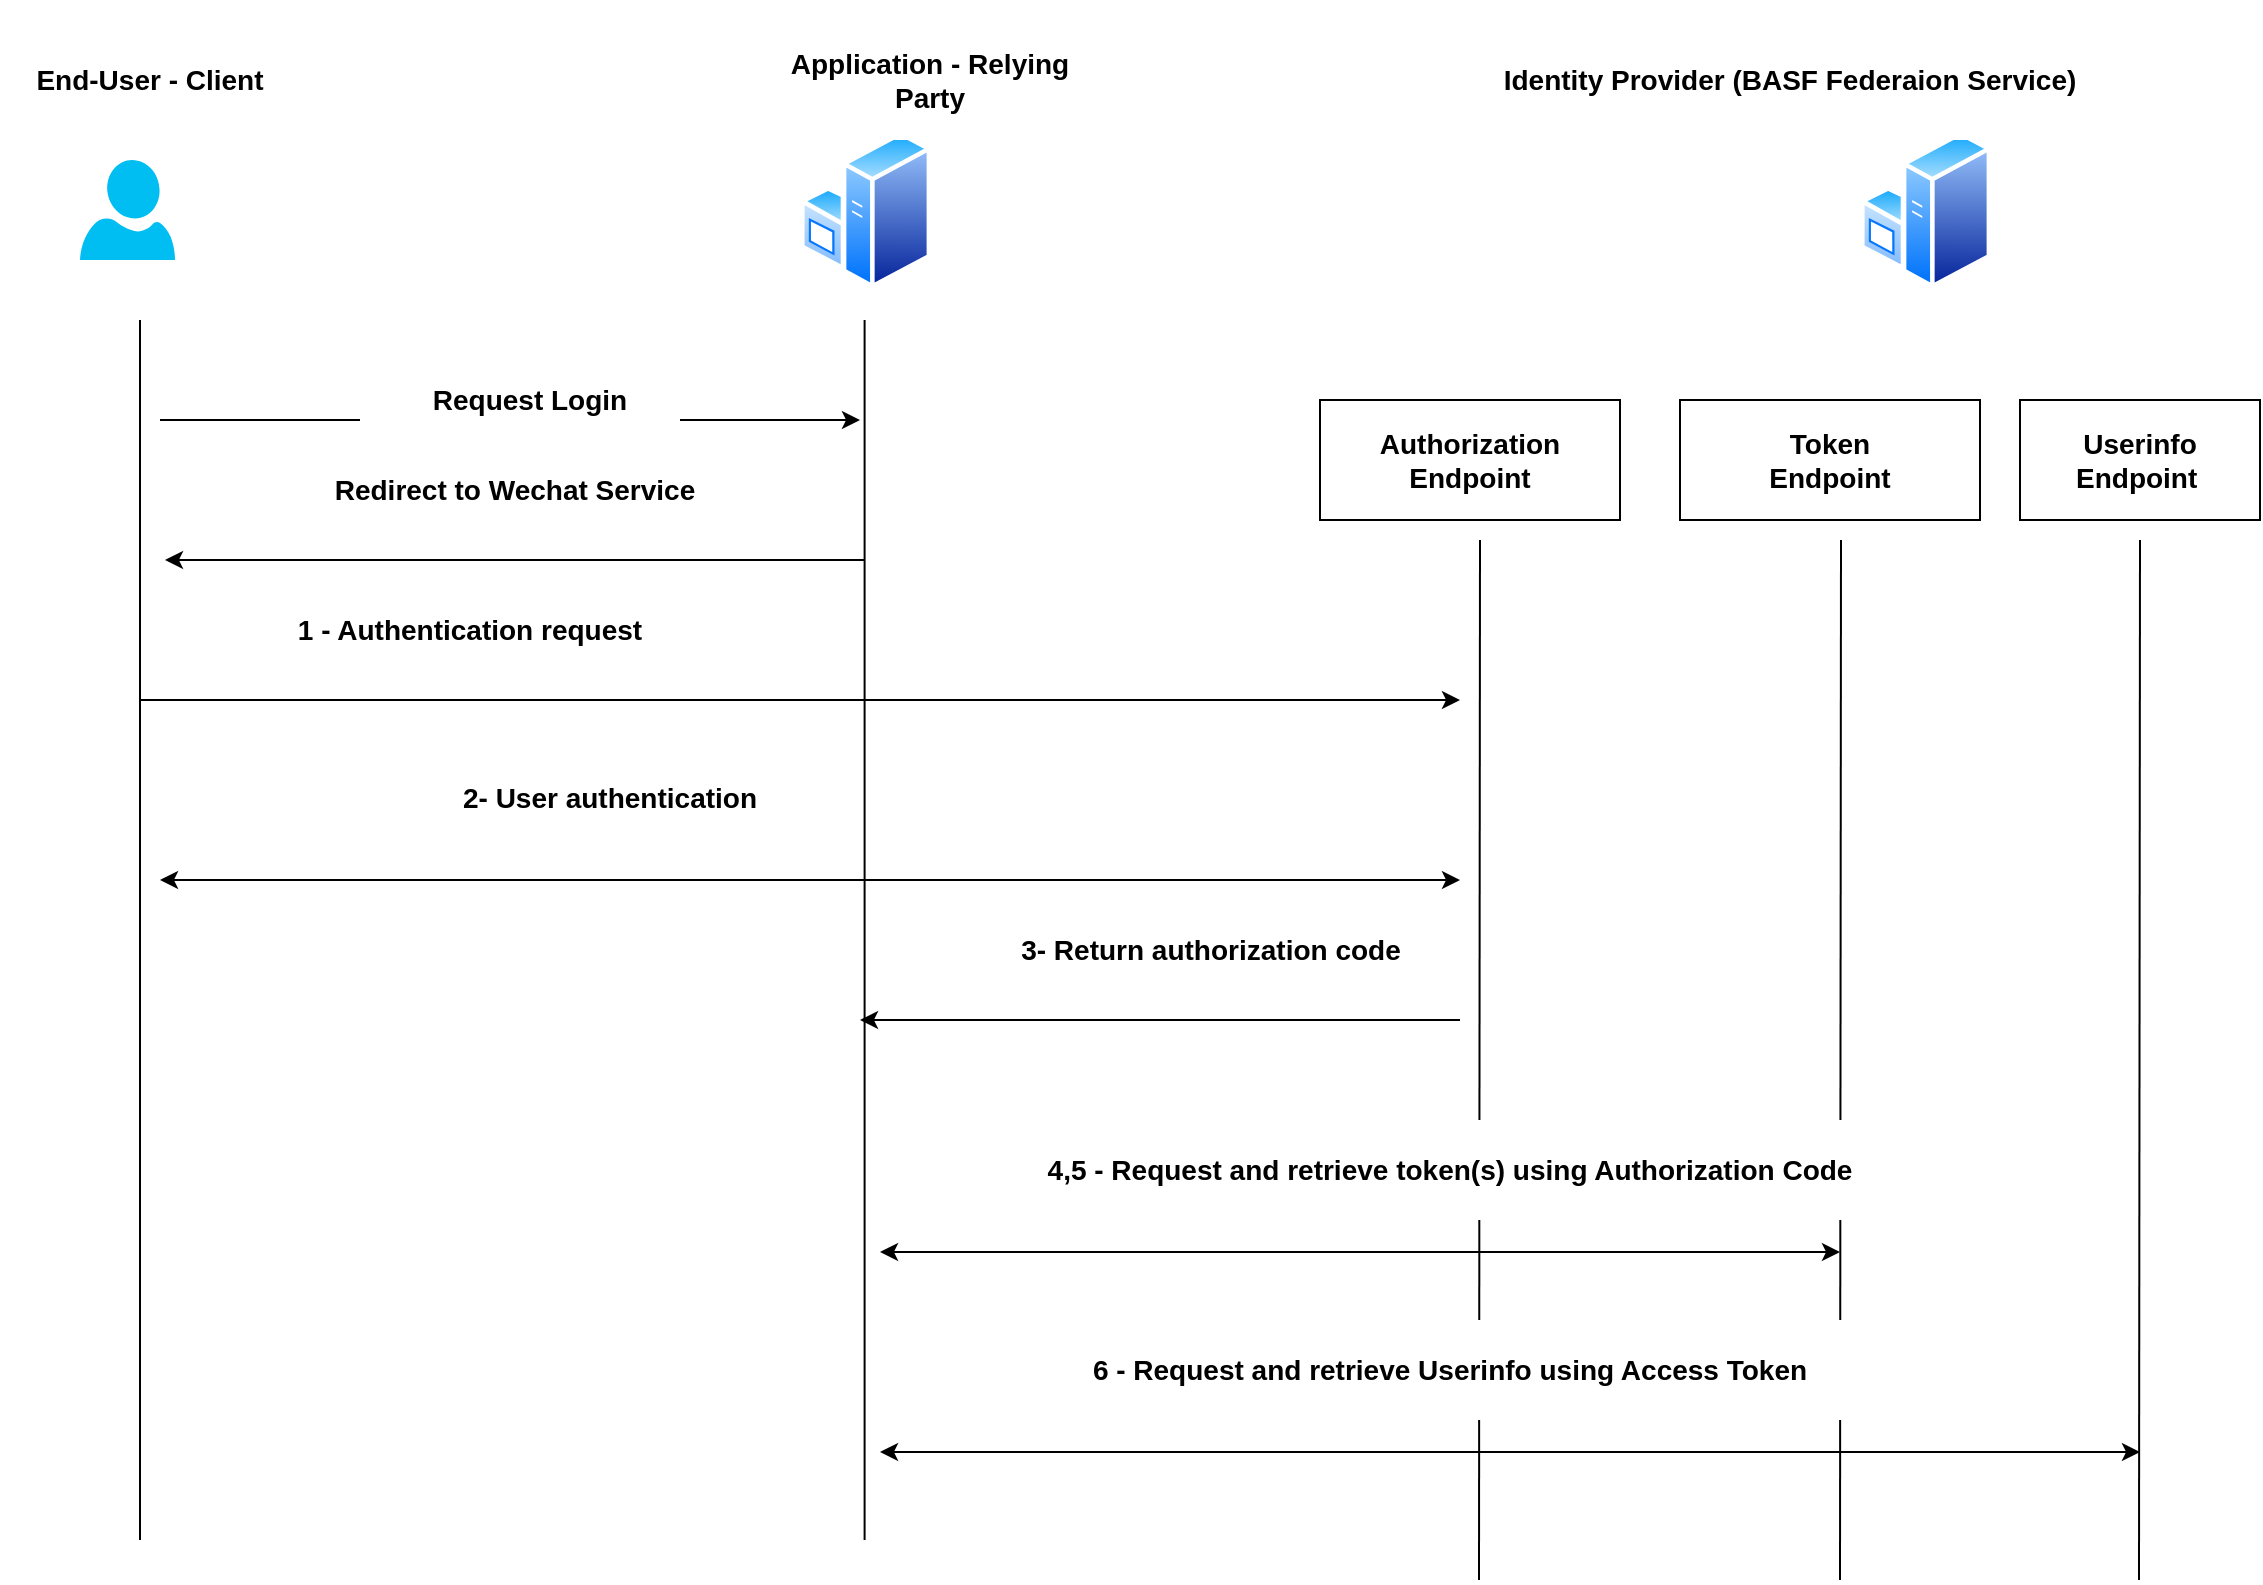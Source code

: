 <mxfile version="22.1.11" type="github">
  <diagram id="f106602c-feb2-e66a-4537-3a34d633f6aa" name="Page-1">
    <mxGraphModel dx="1386" dy="1612" grid="1" gridSize="10" guides="1" tooltips="1" connect="1" arrows="1" fold="1" page="1" pageScale="1" pageWidth="1169" pageHeight="827" background="none" math="0" shadow="0">
      <root>
        <mxCell id="0" />
        <mxCell id="1" parent="0" />
        <mxCell id="ZoSP0oV0xj8Opxd9QwxB-719" value="&lt;font style=&quot;font-size: 14px;&quot;&gt;&lt;b&gt;Authorization &lt;br&gt;Endpoint&lt;/b&gt;&lt;/font&gt;" style="rounded=0;whiteSpace=wrap;html=1;" vertex="1" parent="1">
          <mxGeometry x="690" y="190" width="150" height="60" as="geometry" />
        </mxCell>
        <mxCell id="ZoSP0oV0xj8Opxd9QwxB-720" value="" style="verticalLabelPosition=bottom;html=1;verticalAlign=top;align=center;strokeColor=none;fillColor=#00BEF2;shape=mxgraph.azure.user;" vertex="1" parent="1">
          <mxGeometry x="70" y="70" width="47.5" height="50" as="geometry" />
        </mxCell>
        <mxCell id="ZoSP0oV0xj8Opxd9QwxB-721" value="" style="image;aspect=fixed;perimeter=ellipsePerimeter;html=1;align=center;shadow=0;dashed=0;spacingTop=3;image=img/lib/active_directory/windows_server.svg;" vertex="1" parent="1">
          <mxGeometry x="430" y="55" width="65.6" height="80" as="geometry" />
        </mxCell>
        <mxCell id="ZoSP0oV0xj8Opxd9QwxB-722" value="" style="image;aspect=fixed;perimeter=ellipsePerimeter;html=1;align=center;shadow=0;dashed=0;spacingTop=3;image=img/lib/active_directory/windows_server.svg;" vertex="1" parent="1">
          <mxGeometry x="960" y="55" width="65.6" height="80" as="geometry" />
        </mxCell>
        <mxCell id="ZoSP0oV0xj8Opxd9QwxB-723" value="&lt;font style=&quot;font-size: 14px;&quot;&gt;&lt;b&gt;Userinfo&lt;/b&gt;&lt;/font&gt;&lt;br&gt;&lt;b style=&quot;border-color: var(--border-color); font-size: 14px;&quot;&gt;Endpoint&lt;/b&gt;&amp;nbsp;" style="rounded=0;whiteSpace=wrap;html=1;" vertex="1" parent="1">
          <mxGeometry x="1040" y="190" width="120" height="60" as="geometry" />
        </mxCell>
        <mxCell id="ZoSP0oV0xj8Opxd9QwxB-728" value="" style="endArrow=none;html=1;rounded=0;" edge="1" parent="1">
          <mxGeometry width="50" height="50" relative="1" as="geometry">
            <mxPoint x="100" y="760" as="sourcePoint" />
            <mxPoint x="100" y="150" as="targetPoint" />
          </mxGeometry>
        </mxCell>
        <mxCell id="ZoSP0oV0xj8Opxd9QwxB-729" value="" style="endArrow=none;html=1;rounded=0;" edge="1" parent="1">
          <mxGeometry width="50" height="50" relative="1" as="geometry">
            <mxPoint x="769.5" y="780" as="sourcePoint" />
            <mxPoint x="770" y="260" as="targetPoint" />
          </mxGeometry>
        </mxCell>
        <mxCell id="ZoSP0oV0xj8Opxd9QwxB-730" value="" style="endArrow=none;html=1;rounded=0;" edge="1" parent="1">
          <mxGeometry width="50" height="50" relative="1" as="geometry">
            <mxPoint x="462.3" y="760" as="sourcePoint" />
            <mxPoint x="462.3" y="150" as="targetPoint" />
          </mxGeometry>
        </mxCell>
        <mxCell id="ZoSP0oV0xj8Opxd9QwxB-731" value="&lt;font style=&quot;font-size: 14px;&quot;&gt;&lt;b&gt;Token&lt;br&gt;Endpoint&lt;/b&gt;&lt;/font&gt;" style="rounded=0;whiteSpace=wrap;html=1;" vertex="1" parent="1">
          <mxGeometry x="870" y="190" width="150" height="60" as="geometry" />
        </mxCell>
        <mxCell id="ZoSP0oV0xj8Opxd9QwxB-732" value="" style="endArrow=none;html=1;rounded=0;" edge="1" parent="1">
          <mxGeometry width="50" height="50" relative="1" as="geometry">
            <mxPoint x="950" y="780" as="sourcePoint" />
            <mxPoint x="950.5" y="260" as="targetPoint" />
          </mxGeometry>
        </mxCell>
        <mxCell id="ZoSP0oV0xj8Opxd9QwxB-733" value="" style="endArrow=none;html=1;rounded=0;" edge="1" parent="1">
          <mxGeometry width="50" height="50" relative="1" as="geometry">
            <mxPoint x="1099.5" y="780" as="sourcePoint" />
            <mxPoint x="1100" y="260" as="targetPoint" />
          </mxGeometry>
        </mxCell>
        <mxCell id="ZoSP0oV0xj8Opxd9QwxB-734" value="" style="endArrow=classic;html=1;rounded=0;" edge="1" parent="1">
          <mxGeometry width="50" height="50" relative="1" as="geometry">
            <mxPoint x="110" y="200" as="sourcePoint" />
            <mxPoint x="460" y="200" as="targetPoint" />
          </mxGeometry>
        </mxCell>
        <mxCell id="ZoSP0oV0xj8Opxd9QwxB-735" value="&lt;b&gt;&lt;font style=&quot;font-size: 14px;&quot;&gt;End-User - Client&lt;/font&gt;&lt;/b&gt;" style="rounded=0;whiteSpace=wrap;html=1;strokeColor=none;" vertex="1" parent="1">
          <mxGeometry x="30" width="150" height="60" as="geometry" />
        </mxCell>
        <mxCell id="ZoSP0oV0xj8Opxd9QwxB-737" value="" style="endArrow=classic;html=1;rounded=0;" edge="1" parent="1">
          <mxGeometry width="50" height="50" relative="1" as="geometry">
            <mxPoint x="100" y="340" as="sourcePoint" />
            <mxPoint x="760" y="340" as="targetPoint" />
          </mxGeometry>
        </mxCell>
        <mxCell id="ZoSP0oV0xj8Opxd9QwxB-738" value="&lt;font style=&quot;font-size: 14px;&quot;&gt;&lt;b&gt;1 - Authentication request&lt;/b&gt;&lt;/font&gt;" style="rounded=0;whiteSpace=wrap;html=1;strokeColor=none;" vertex="1" parent="1">
          <mxGeometry x="150" y="280" width="230" height="50" as="geometry" />
        </mxCell>
        <mxCell id="ZoSP0oV0xj8Opxd9QwxB-741" value="" style="endArrow=classic;html=1;rounded=0;" edge="1" parent="1">
          <mxGeometry width="50" height="50" relative="1" as="geometry">
            <mxPoint x="462.5" y="270" as="sourcePoint" />
            <mxPoint x="112.5" y="270" as="targetPoint" />
          </mxGeometry>
        </mxCell>
        <mxCell id="ZoSP0oV0xj8Opxd9QwxB-742" value="&lt;b&gt;&lt;font style=&quot;font-size: 14px;&quot;&gt;Redirect to Wechat Service&lt;/font&gt;&lt;/b&gt;" style="rounded=0;whiteSpace=wrap;html=1;strokeColor=none;" vertex="1" parent="1">
          <mxGeometry x="185" y="210" width="205" height="50" as="geometry" />
        </mxCell>
        <mxCell id="ZoSP0oV0xj8Opxd9QwxB-747" value="" style="endArrow=classic;startArrow=classic;html=1;rounded=0;" edge="1" parent="1">
          <mxGeometry width="50" height="50" relative="1" as="geometry">
            <mxPoint x="110" y="430" as="sourcePoint" />
            <mxPoint x="760" y="430" as="targetPoint" />
          </mxGeometry>
        </mxCell>
        <mxCell id="ZoSP0oV0xj8Opxd9QwxB-749" value="&lt;b&gt;&lt;font style=&quot;font-size: 14px;&quot;&gt;2- User authentication&lt;/font&gt;&lt;/b&gt;" style="rounded=0;whiteSpace=wrap;html=1;strokeColor=none;" vertex="1" parent="1">
          <mxGeometry x="220" y="364" width="230" height="50" as="geometry" />
        </mxCell>
        <mxCell id="ZoSP0oV0xj8Opxd9QwxB-750" value="" style="endArrow=classic;html=1;rounded=0;" edge="1" parent="1">
          <mxGeometry width="50" height="50" relative="1" as="geometry">
            <mxPoint x="760" y="500" as="sourcePoint" />
            <mxPoint x="460" y="500" as="targetPoint" />
          </mxGeometry>
        </mxCell>
        <mxCell id="ZoSP0oV0xj8Opxd9QwxB-751" value="&lt;b&gt;&lt;font style=&quot;font-size: 14px;&quot;&gt;3- Return authorization code&lt;/font&gt;&lt;/b&gt;" style="rounded=0;whiteSpace=wrap;html=1;strokeColor=none;" vertex="1" parent="1">
          <mxGeometry x="532.5" y="440" width="205" height="50" as="geometry" />
        </mxCell>
        <mxCell id="ZoSP0oV0xj8Opxd9QwxB-752" value="" style="endArrow=classic;startArrow=classic;html=1;rounded=0;" edge="1" parent="1">
          <mxGeometry width="50" height="50" relative="1" as="geometry">
            <mxPoint x="470" y="616" as="sourcePoint" />
            <mxPoint x="950" y="616" as="targetPoint" />
          </mxGeometry>
        </mxCell>
        <mxCell id="ZoSP0oV0xj8Opxd9QwxB-753" value="&lt;b&gt;&lt;font style=&quot;font-size: 14px;&quot;&gt;4,5 - Request and retrieve token(s) using Authorization Code&lt;/font&gt;&lt;/b&gt;" style="rounded=0;whiteSpace=wrap;html=1;strokeColor=none;" vertex="1" parent="1">
          <mxGeometry x="520" y="550" width="470" height="50" as="geometry" />
        </mxCell>
        <mxCell id="ZoSP0oV0xj8Opxd9QwxB-754" value="" style="endArrow=classic;startArrow=classic;html=1;rounded=0;" edge="1" parent="1">
          <mxGeometry width="50" height="50" relative="1" as="geometry">
            <mxPoint x="470" y="716" as="sourcePoint" />
            <mxPoint x="1100" y="716" as="targetPoint" />
          </mxGeometry>
        </mxCell>
        <mxCell id="ZoSP0oV0xj8Opxd9QwxB-755" value="&lt;b&gt;&lt;font style=&quot;font-size: 14px;&quot;&gt;6 - Request and retrieve Userinfo using Access Token&lt;/font&gt;&lt;/b&gt;" style="rounded=0;whiteSpace=wrap;html=1;strokeColor=none;" vertex="1" parent="1">
          <mxGeometry x="520" y="650" width="470" height="50" as="geometry" />
        </mxCell>
        <mxCell id="ZoSP0oV0xj8Opxd9QwxB-756" value="&lt;span style=&quot;font-size: 14px;&quot;&gt;&lt;b&gt;Request Login&lt;/b&gt;&lt;/span&gt;" style="rounded=0;whiteSpace=wrap;html=1;strokeColor=none;" vertex="1" parent="1">
          <mxGeometry x="210" y="150" width="150" height="60" as="geometry" />
        </mxCell>
        <mxCell id="ZoSP0oV0xj8Opxd9QwxB-757" value="&lt;span style=&quot;font-size: 14px;&quot;&gt;&lt;b&gt;Request Login&lt;/b&gt;&lt;/span&gt;" style="rounded=0;whiteSpace=wrap;html=1;strokeColor=none;" vertex="1" parent="1">
          <mxGeometry x="220" y="160" width="150" height="60" as="geometry" />
        </mxCell>
        <mxCell id="ZoSP0oV0xj8Opxd9QwxB-758" value="&lt;span style=&quot;font-size: 14px;&quot;&gt;&lt;b&gt;Request Login&lt;/b&gt;&lt;/span&gt;" style="rounded=0;whiteSpace=wrap;html=1;strokeColor=none;" vertex="1" parent="1">
          <mxGeometry x="930" y="-10" width="150" height="60" as="geometry" />
        </mxCell>
        <mxCell id="ZoSP0oV0xj8Opxd9QwxB-759" value="&lt;font style=&quot;font-size: 14px;&quot;&gt;&lt;b&gt;Identity Provider (BASF Federaion Service)&lt;/b&gt;&lt;/font&gt;" style="rounded=0;whiteSpace=wrap;html=1;strokeColor=none;" vertex="1" parent="1">
          <mxGeometry x="760" width="330" height="60" as="geometry" />
        </mxCell>
        <mxCell id="ZoSP0oV0xj8Opxd9QwxB-762" value="&lt;b&gt;&lt;font style=&quot;font-size: 14px;&quot;&gt;Application - Relying Party&lt;/font&gt;&lt;/b&gt;" style="rounded=0;whiteSpace=wrap;html=1;strokeColor=none;" vertex="1" parent="1">
          <mxGeometry x="420" width="150" height="60" as="geometry" />
        </mxCell>
      </root>
    </mxGraphModel>
  </diagram>
</mxfile>
